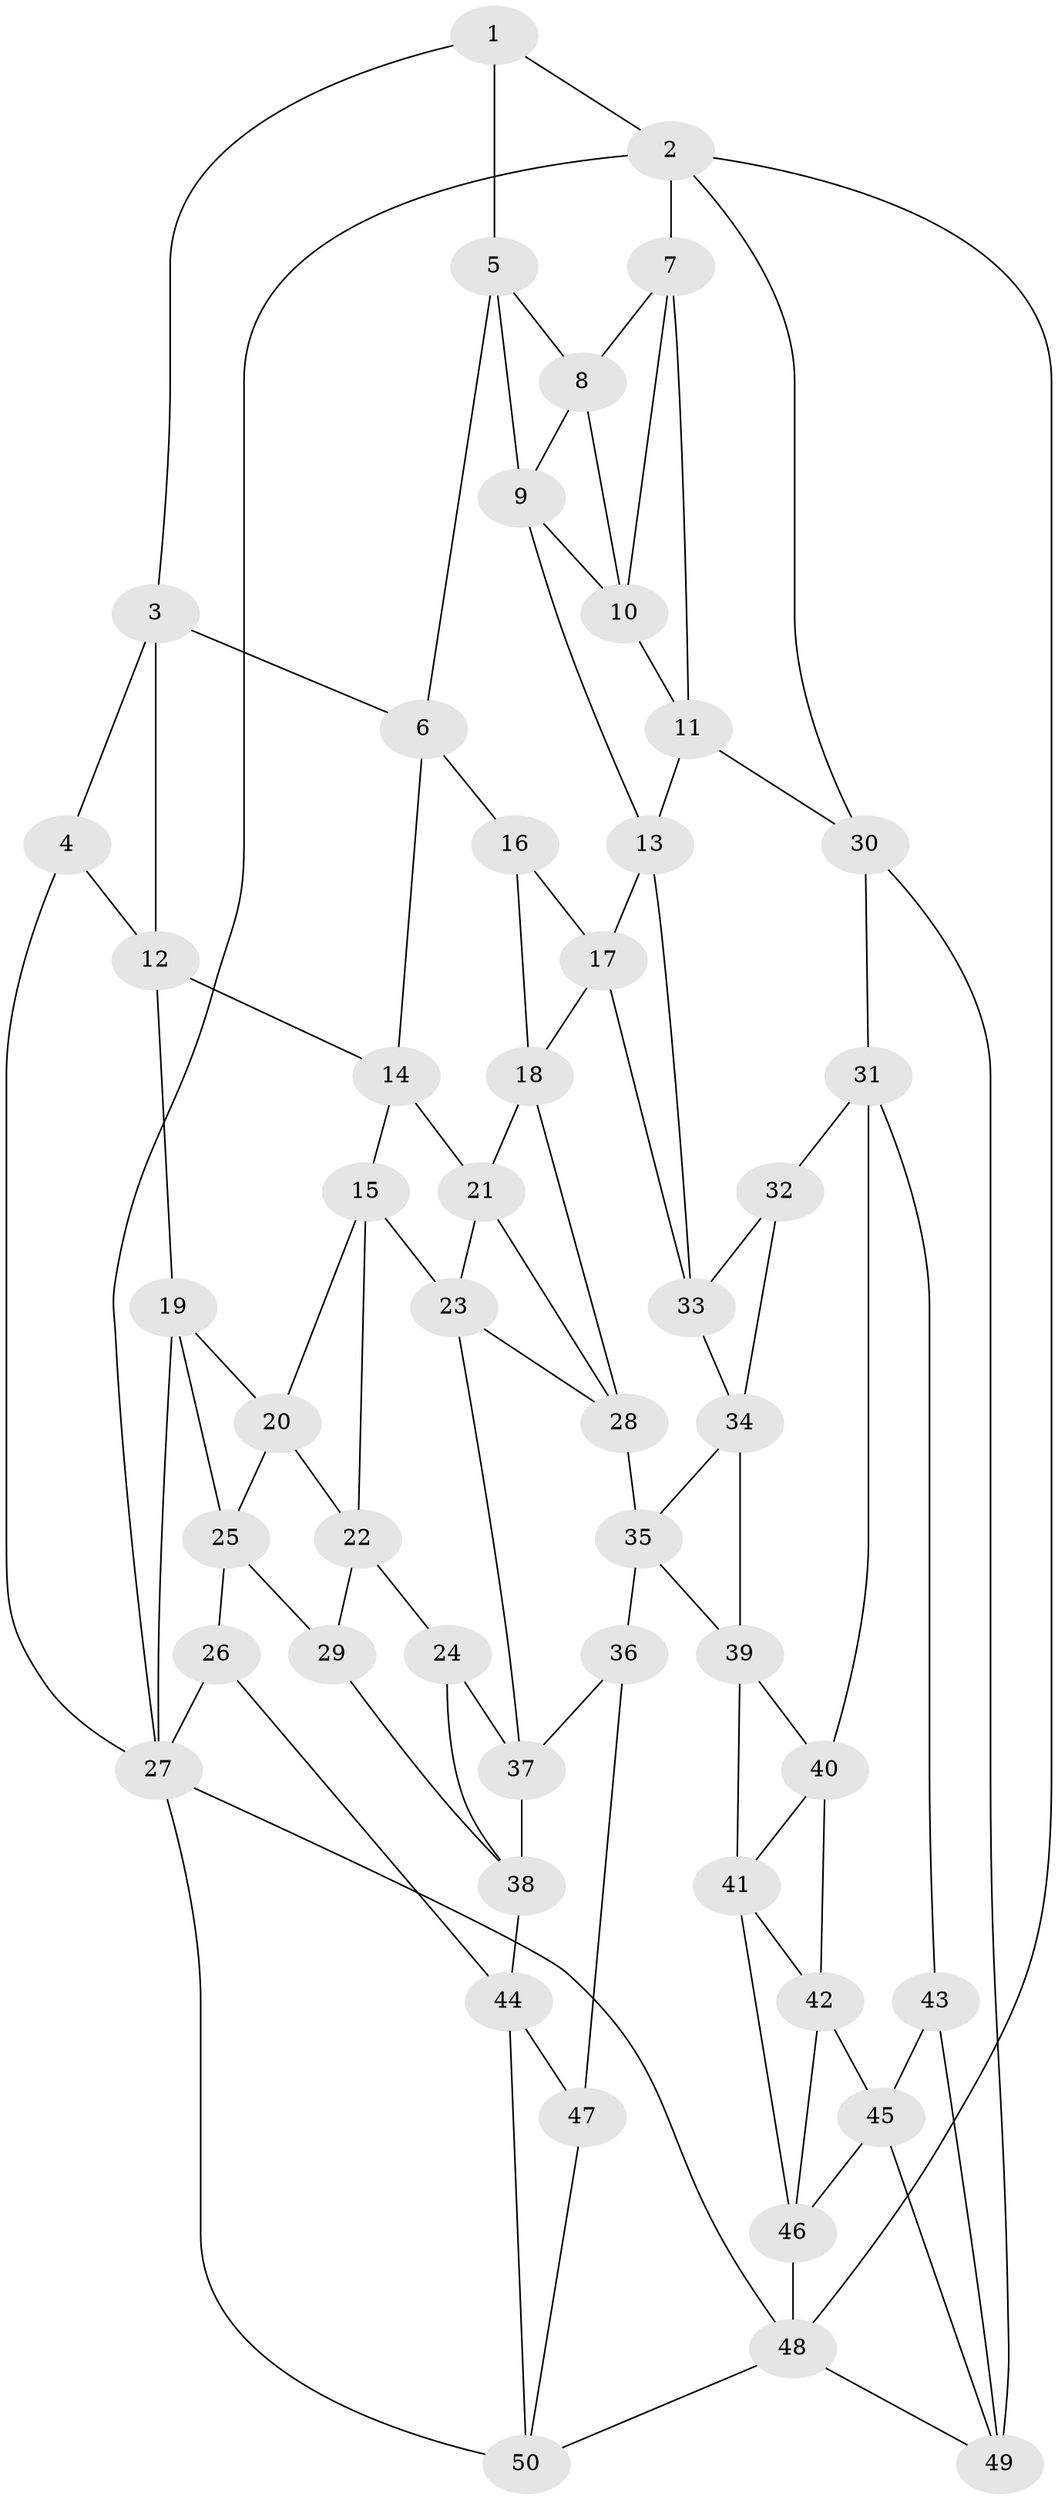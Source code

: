 // original degree distribution, {3: 0.02, 4: 0.2, 5: 0.6, 6: 0.18}
// Generated by graph-tools (version 1.1) at 2025/51/03/09/25 03:51:10]
// undirected, 50 vertices, 97 edges
graph export_dot {
graph [start="1"]
  node [color=gray90,style=filled];
  1;
  2;
  3;
  4;
  5;
  6;
  7;
  8;
  9;
  10;
  11;
  12;
  13;
  14;
  15;
  16;
  17;
  18;
  19;
  20;
  21;
  22;
  23;
  24;
  25;
  26;
  27;
  28;
  29;
  30;
  31;
  32;
  33;
  34;
  35;
  36;
  37;
  38;
  39;
  40;
  41;
  42;
  43;
  44;
  45;
  46;
  47;
  48;
  49;
  50;
  1 -- 2 [weight=1.0];
  1 -- 3 [weight=1.0];
  1 -- 5 [weight=1.0];
  2 -- 7 [weight=1.0];
  2 -- 27 [weight=1.0];
  2 -- 30 [weight=1.0];
  2 -- 48 [weight=1.0];
  3 -- 4 [weight=1.0];
  3 -- 6 [weight=1.0];
  3 -- 12 [weight=1.0];
  4 -- 12 [weight=1.0];
  4 -- 27 [weight=1.0];
  5 -- 6 [weight=1.0];
  5 -- 8 [weight=1.0];
  5 -- 9 [weight=1.0];
  6 -- 14 [weight=1.0];
  6 -- 16 [weight=1.0];
  7 -- 8 [weight=1.0];
  7 -- 10 [weight=1.0];
  7 -- 11 [weight=1.0];
  8 -- 9 [weight=1.0];
  8 -- 10 [weight=1.0];
  9 -- 10 [weight=1.0];
  9 -- 13 [weight=1.0];
  10 -- 11 [weight=1.0];
  11 -- 13 [weight=1.0];
  11 -- 30 [weight=1.0];
  12 -- 14 [weight=1.0];
  12 -- 19 [weight=1.0];
  13 -- 17 [weight=1.0];
  13 -- 33 [weight=1.0];
  14 -- 15 [weight=1.0];
  14 -- 21 [weight=1.0];
  15 -- 20 [weight=1.0];
  15 -- 22 [weight=1.0];
  15 -- 23 [weight=1.0];
  16 -- 17 [weight=1.0];
  16 -- 18 [weight=1.0];
  17 -- 18 [weight=1.0];
  17 -- 33 [weight=1.0];
  18 -- 21 [weight=1.0];
  18 -- 28 [weight=1.0];
  19 -- 20 [weight=1.0];
  19 -- 25 [weight=1.0];
  19 -- 27 [weight=1.0];
  20 -- 22 [weight=1.0];
  20 -- 25 [weight=1.0];
  21 -- 23 [weight=1.0];
  21 -- 28 [weight=1.0];
  22 -- 24 [weight=1.0];
  22 -- 29 [weight=1.0];
  23 -- 28 [weight=1.0];
  23 -- 37 [weight=1.0];
  24 -- 37 [weight=1.0];
  24 -- 38 [weight=1.0];
  25 -- 26 [weight=1.0];
  25 -- 29 [weight=1.0];
  26 -- 27 [weight=1.0];
  26 -- 44 [weight=1.0];
  27 -- 48 [weight=1.0];
  27 -- 50 [weight=1.0];
  28 -- 35 [weight=1.0];
  29 -- 38 [weight=1.0];
  30 -- 31 [weight=1.0];
  30 -- 49 [weight=1.0];
  31 -- 32 [weight=1.0];
  31 -- 40 [weight=1.0];
  31 -- 43 [weight=1.0];
  32 -- 33 [weight=1.0];
  32 -- 34 [weight=1.0];
  33 -- 34 [weight=1.0];
  34 -- 35 [weight=1.0];
  34 -- 39 [weight=1.0];
  35 -- 36 [weight=1.0];
  35 -- 39 [weight=1.0];
  36 -- 37 [weight=1.0];
  36 -- 47 [weight=2.0];
  37 -- 38 [weight=1.0];
  38 -- 44 [weight=1.0];
  39 -- 40 [weight=1.0];
  39 -- 41 [weight=1.0];
  40 -- 41 [weight=1.0];
  40 -- 42 [weight=1.0];
  41 -- 42 [weight=1.0];
  41 -- 46 [weight=1.0];
  42 -- 45 [weight=1.0];
  42 -- 46 [weight=1.0];
  43 -- 45 [weight=1.0];
  43 -- 49 [weight=1.0];
  44 -- 47 [weight=1.0];
  44 -- 50 [weight=1.0];
  45 -- 46 [weight=1.0];
  45 -- 49 [weight=1.0];
  46 -- 48 [weight=1.0];
  47 -- 50 [weight=1.0];
  48 -- 49 [weight=1.0];
  48 -- 50 [weight=1.0];
}
